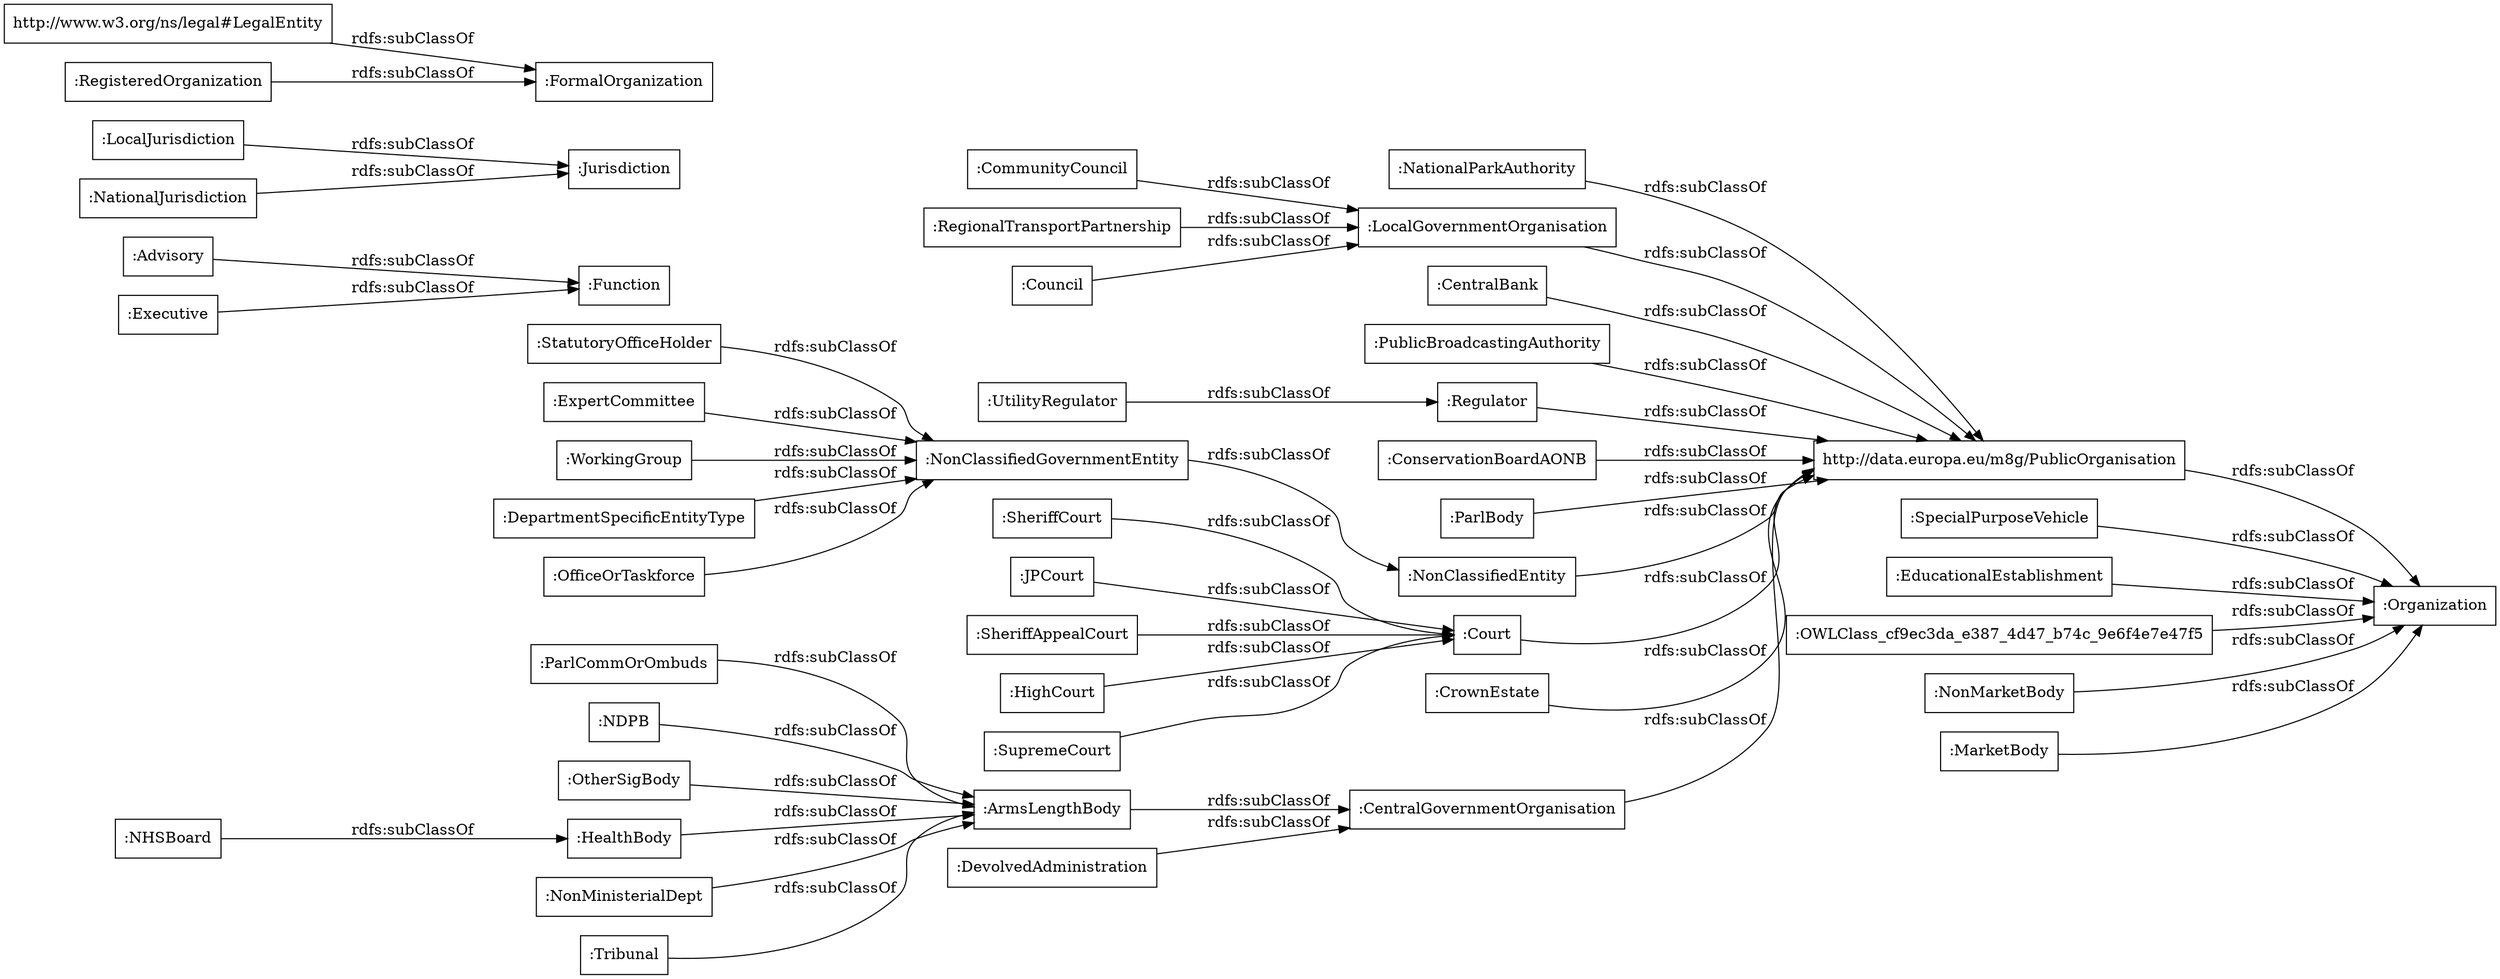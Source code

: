 digraph ar2dtool_diagram { 
rankdir=LR;
size="1000"
node [shape = rectangle, color="black"]; ":NationalParkAuthority" ":ParlCommOrOmbuds" ":Advisory" ":NonClassifiedGovernmentEntity" "http://data.europa.eu/m8g/PublicOrganisation" ":LocalGovernmentOrganisation" ":StatutoryOfficeHolder" ":ExpertCommittee" ":SpecialPurposeVehicle" ":LocalJurisdiction" ":WorkingGroup" ":NDPB" ":CentralBank" ":DepartmentSpecificEntityType" ":OfficeOrTaskforce" ":CommunityCouncil" ":PublicBroadcastingAuthority" ":UtilityRegulator" ":Jurisdiction" ":EducationalEstablishment" ":SheriffCourt" ":JPCourt" ":Regulator" "http://www.w3.org/ns/legal#LegalEntity" ":NationalJurisdiction" ":RegisteredOrganization" ":OtherSigBody" ":RegionalTransportPartnership" ":Organization" ":FormalOrganization" ":ConservationBoardAONB" ":ParlBody" ":NonClassifiedEntity" ":ArmsLengthBody" ":OWLClass_cf9ec3da_e387_4d47_b74c_9e6f4e7e47f5" ":HealthBody" ":NonMarketBody" ":Court" ":NonMinisterialDept" ":Executive" ":SheriffAppealCourt" ":Function" ":MarketBody" ":HighCourt" ":CrownEstate" ":Tribunal" ":Council" ":NHSBoard" ":DevolvedAdministration" ":CentralGovernmentOrganisation" ":SupremeCourt" ; /*classes style*/
	":PublicBroadcastingAuthority" -> "http://data.europa.eu/m8g/PublicOrganisation" [ label = "rdfs:subClassOf" ];
	":OtherSigBody" -> ":ArmsLengthBody" [ label = "rdfs:subClassOf" ];
	":ArmsLengthBody" -> ":CentralGovernmentOrganisation" [ label = "rdfs:subClassOf" ];
	":Court" -> "http://data.europa.eu/m8g/PublicOrganisation" [ label = "rdfs:subClassOf" ];
	":Council" -> ":LocalGovernmentOrganisation" [ label = "rdfs:subClassOf" ];
	":CrownEstate" -> "http://data.europa.eu/m8g/PublicOrganisation" [ label = "rdfs:subClassOf" ];
	":CommunityCouncil" -> ":LocalGovernmentOrganisation" [ label = "rdfs:subClassOf" ];
	":LocalGovernmentOrganisation" -> "http://data.europa.eu/m8g/PublicOrganisation" [ label = "rdfs:subClassOf" ];
	":OfficeOrTaskforce" -> ":NonClassifiedGovernmentEntity" [ label = "rdfs:subClassOf" ];
	"http://www.w3.org/ns/legal#LegalEntity" -> ":FormalOrganization" [ label = "rdfs:subClassOf" ];
	":ParlCommOrOmbuds" -> ":ArmsLengthBody" [ label = "rdfs:subClassOf" ];
	":EducationalEstablishment" -> ":Organization" [ label = "rdfs:subClassOf" ];
	":RegisteredOrganization" -> ":FormalOrganization" [ label = "rdfs:subClassOf" ];
	":UtilityRegulator" -> ":Regulator" [ label = "rdfs:subClassOf" ];
	":DepartmentSpecificEntityType" -> ":NonClassifiedGovernmentEntity" [ label = "rdfs:subClassOf" ];
	":NonMarketBody" -> ":Organization" [ label = "rdfs:subClassOf" ];
	":CentralGovernmentOrganisation" -> "http://data.europa.eu/m8g/PublicOrganisation" [ label = "rdfs:subClassOf" ];
	":ParlBody" -> "http://data.europa.eu/m8g/PublicOrganisation" [ label = "rdfs:subClassOf" ];
	":StatutoryOfficeHolder" -> ":NonClassifiedGovernmentEntity" [ label = "rdfs:subClassOf" ];
	":Executive" -> ":Function" [ label = "rdfs:subClassOf" ];
	":SheriffAppealCourt" -> ":Court" [ label = "rdfs:subClassOf" ];
	":OWLClass_cf9ec3da_e387_4d47_b74c_9e6f4e7e47f5" -> ":Organization" [ label = "rdfs:subClassOf" ];
	"http://data.europa.eu/m8g/PublicOrganisation" -> ":Organization" [ label = "rdfs:subClassOf" ];
	":NonMinisterialDept" -> ":ArmsLengthBody" [ label = "rdfs:subClassOf" ];
	":Regulator" -> "http://data.europa.eu/m8g/PublicOrganisation" [ label = "rdfs:subClassOf" ];
	":Tribunal" -> ":ArmsLengthBody" [ label = "rdfs:subClassOf" ];
	":SupremeCourt" -> ":Court" [ label = "rdfs:subClassOf" ];
	":LocalJurisdiction" -> ":Jurisdiction" [ label = "rdfs:subClassOf" ];
	":NonClassifiedEntity" -> "http://data.europa.eu/m8g/PublicOrganisation" [ label = "rdfs:subClassOf" ];
	":NDPB" -> ":ArmsLengthBody" [ label = "rdfs:subClassOf" ];
	":SheriffCourt" -> ":Court" [ label = "rdfs:subClassOf" ];
	":HealthBody" -> ":ArmsLengthBody" [ label = "rdfs:subClassOf" ];
	":SpecialPurposeVehicle" -> ":Organization" [ label = "rdfs:subClassOf" ];
	":NationalJurisdiction" -> ":Jurisdiction" [ label = "rdfs:subClassOf" ];
	":ConservationBoardAONB" -> "http://data.europa.eu/m8g/PublicOrganisation" [ label = "rdfs:subClassOf" ];
	":NonClassifiedGovernmentEntity" -> ":NonClassifiedEntity" [ label = "rdfs:subClassOf" ];
	":ExpertCommittee" -> ":NonClassifiedGovernmentEntity" [ label = "rdfs:subClassOf" ];
	":WorkingGroup" -> ":NonClassifiedGovernmentEntity" [ label = "rdfs:subClassOf" ];
	":NHSBoard" -> ":HealthBody" [ label = "rdfs:subClassOf" ];
	":NationalParkAuthority" -> "http://data.europa.eu/m8g/PublicOrganisation" [ label = "rdfs:subClassOf" ];
	":HighCourt" -> ":Court" [ label = "rdfs:subClassOf" ];
	":RegionalTransportPartnership" -> ":LocalGovernmentOrganisation" [ label = "rdfs:subClassOf" ];
	":DevolvedAdministration" -> ":CentralGovernmentOrganisation" [ label = "rdfs:subClassOf" ];
	":MarketBody" -> ":Organization" [ label = "rdfs:subClassOf" ];
	":CentralBank" -> "http://data.europa.eu/m8g/PublicOrganisation" [ label = "rdfs:subClassOf" ];
	":Advisory" -> ":Function" [ label = "rdfs:subClassOf" ];
	":JPCourt" -> ":Court" [ label = "rdfs:subClassOf" ];

}
